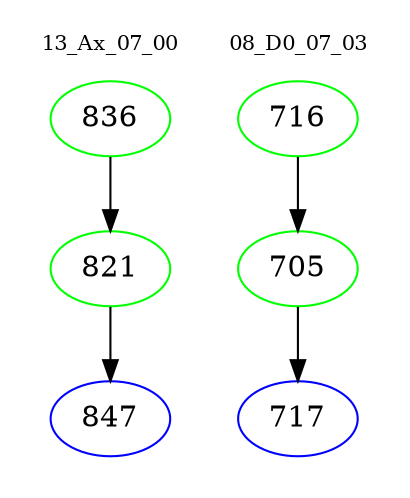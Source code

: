 digraph{
subgraph cluster_0 {
color = white
label = "13_Ax_07_00";
fontsize=10;
T0_836 [label="836", color="green"]
T0_836 -> T0_821 [color="black"]
T0_821 [label="821", color="green"]
T0_821 -> T0_847 [color="black"]
T0_847 [label="847", color="blue"]
}
subgraph cluster_1 {
color = white
label = "08_D0_07_03";
fontsize=10;
T1_716 [label="716", color="green"]
T1_716 -> T1_705 [color="black"]
T1_705 [label="705", color="green"]
T1_705 -> T1_717 [color="black"]
T1_717 [label="717", color="blue"]
}
}

